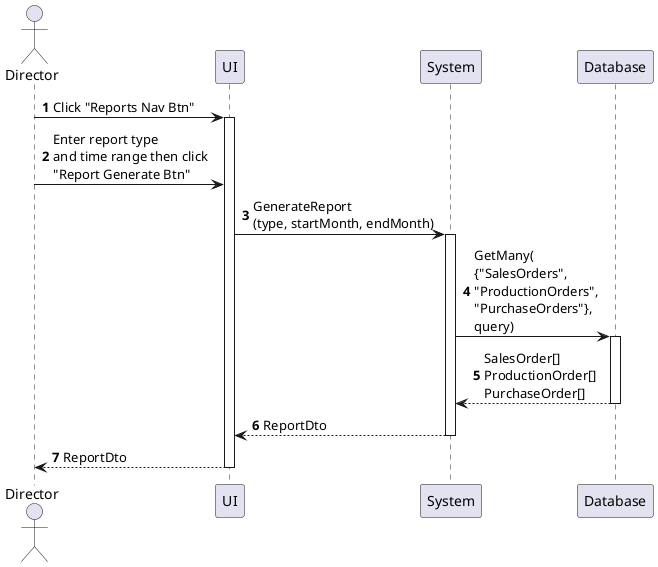@startuml report-generate
autonumber

actor "Director" as a
participant UI as f
participant System as b
participant Database as d

a -> f : Click "Reports Nav Btn"
activate f
a -> f : Enter report type\nand time range then click\n"Report Generate Btn"
f -> b : GenerateReport\n(type, startMonth, endMonth)
activate b
b -> d : GetMany(\n{"SalesOrders",\n"ProductionOrders",\n"PurchaseOrders"},\nquery)
activate d
return SalesOrder[]\nProductionOrder[]\nPurchaseOrder[]
return ReportDto
return ReportDto
@enduml